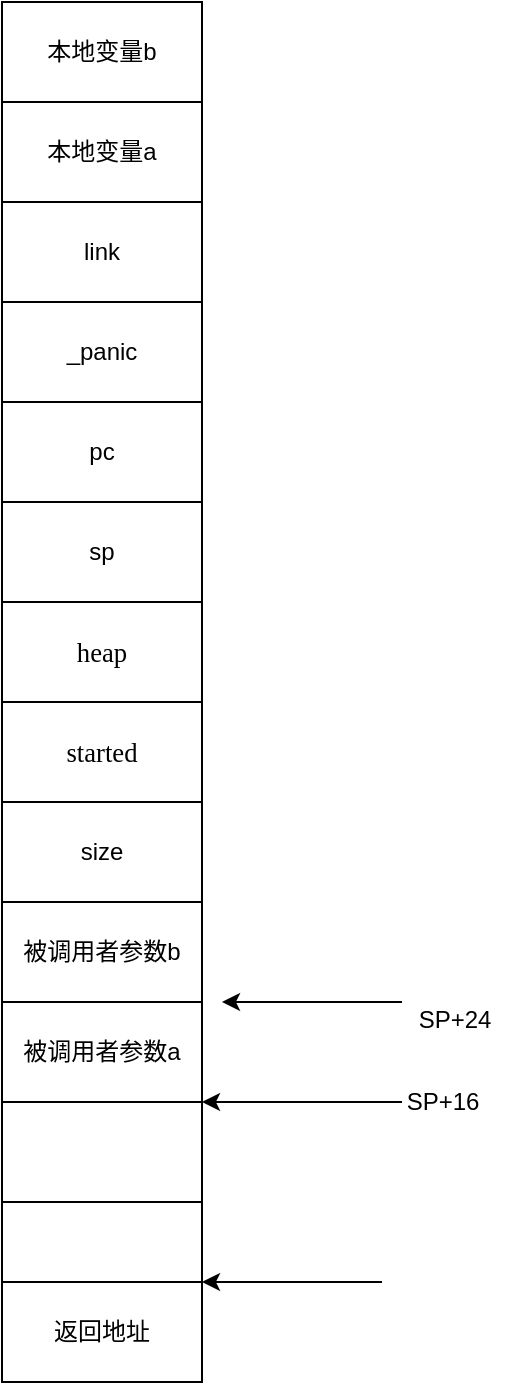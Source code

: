 <mxfile version="13.0.3" type="device"><diagram id="WIjGkyattl7v-1J1VQ7n" name="第 1 页"><mxGraphModel dx="782" dy="1663" grid="1" gridSize="10" guides="1" tooltips="1" connect="1" arrows="1" fold="1" page="1" pageScale="1" pageWidth="827" pageHeight="1169" math="0" shadow="0"><root><mxCell id="0"/><mxCell id="1" parent="0"/><mxCell id="nsxNHxEv1Xghn-LR0hOX-3" value="" style="edgeStyle=orthogonalEdgeStyle;rounded=0;orthogonalLoop=1;jettySize=auto;html=1;" parent="1" source="nsxNHxEv1Xghn-LR0hOX-1" target="nsxNHxEv1Xghn-LR0hOX-2" edge="1"><mxGeometry relative="1" as="geometry"/></mxCell><mxCell id="nsxNHxEv1Xghn-LR0hOX-19" value="" style="edgeStyle=orthogonalEdgeStyle;rounded=0;orthogonalLoop=1;jettySize=auto;html=1;" parent="1" source="nsxNHxEv1Xghn-LR0hOX-1" target="nsxNHxEv1Xghn-LR0hOX-18" edge="1"><mxGeometry relative="1" as="geometry"/></mxCell><mxCell id="nsxNHxEv1Xghn-LR0hOX-1" value="sp" style="rounded=0;whiteSpace=wrap;html=1;" parent="1" vertex="1"><mxGeometry x="70" y="70" width="100" height="50" as="geometry"/></mxCell><mxCell id="nsxNHxEv1Xghn-LR0hOX-21" value="" style="edgeStyle=orthogonalEdgeStyle;rounded=0;orthogonalLoop=1;jettySize=auto;html=1;" parent="1" source="nsxNHxEv1Xghn-LR0hOX-18" target="nsxNHxEv1Xghn-LR0hOX-20" edge="1"><mxGeometry relative="1" as="geometry"/></mxCell><mxCell id="nsxNHxEv1Xghn-LR0hOX-18" value="pc" style="rounded=0;whiteSpace=wrap;html=1;" parent="1" vertex="1"><mxGeometry x="70" y="20" width="100" height="50" as="geometry"/></mxCell><mxCell id="nsxNHxEv1Xghn-LR0hOX-23" value="" style="edgeStyle=orthogonalEdgeStyle;rounded=0;orthogonalLoop=1;jettySize=auto;html=1;" parent="1" source="nsxNHxEv1Xghn-LR0hOX-20" target="nsxNHxEv1Xghn-LR0hOX-22" edge="1"><mxGeometry relative="1" as="geometry"/></mxCell><mxCell id="nsxNHxEv1Xghn-LR0hOX-20" value="_panic" style="rounded=0;whiteSpace=wrap;html=1;" parent="1" vertex="1"><mxGeometry x="70" y="-30" width="100" height="50" as="geometry"/></mxCell><mxCell id="nsxNHxEv1Xghn-LR0hOX-25" value="" style="edgeStyle=orthogonalEdgeStyle;rounded=0;orthogonalLoop=1;jettySize=auto;html=1;" parent="1" source="nsxNHxEv1Xghn-LR0hOX-22" target="nsxNHxEv1Xghn-LR0hOX-24" edge="1"><mxGeometry relative="1" as="geometry"/></mxCell><mxCell id="nsxNHxEv1Xghn-LR0hOX-22" value="link" style="rounded=0;whiteSpace=wrap;html=1;" parent="1" vertex="1"><mxGeometry x="70" y="-80" width="100" height="50" as="geometry"/></mxCell><mxCell id="nsxNHxEv1Xghn-LR0hOX-27" value="" style="edgeStyle=orthogonalEdgeStyle;rounded=0;orthogonalLoop=1;jettySize=auto;html=1;" parent="1" source="nsxNHxEv1Xghn-LR0hOX-24" target="nsxNHxEv1Xghn-LR0hOX-26" edge="1"><mxGeometry relative="1" as="geometry"/></mxCell><mxCell id="nsxNHxEv1Xghn-LR0hOX-24" value="本地变量a" style="rounded=0;whiteSpace=wrap;html=1;" parent="1" vertex="1"><mxGeometry x="70" y="-130" width="100" height="50" as="geometry"/></mxCell><mxCell id="nsxNHxEv1Xghn-LR0hOX-26" value="本地变量b" style="rounded=0;whiteSpace=wrap;html=1;" parent="1" vertex="1"><mxGeometry x="70" y="-180" width="100" height="50" as="geometry"/></mxCell><mxCell id="nsxNHxEv1Xghn-LR0hOX-5" value="" style="edgeStyle=orthogonalEdgeStyle;rounded=0;orthogonalLoop=1;jettySize=auto;html=1;" parent="1" source="nsxNHxEv1Xghn-LR0hOX-2" target="nsxNHxEv1Xghn-LR0hOX-4" edge="1"><mxGeometry relative="1" as="geometry"/></mxCell><mxCell id="nsxNHxEv1Xghn-LR0hOX-2" value="&lt;pre style=&quot;background-color: rgb(255 , 255 , 255) ; font-family: &amp;#34;jetbrains mono&amp;#34; ; font-size: 10pt&quot;&gt;heap&lt;/pre&gt;" style="rounded=0;whiteSpace=wrap;html=1;" parent="1" vertex="1"><mxGeometry x="70" y="120" width="100" height="50" as="geometry"/></mxCell><mxCell id="nsxNHxEv1Xghn-LR0hOX-7" value="" style="edgeStyle=orthogonalEdgeStyle;rounded=0;orthogonalLoop=1;jettySize=auto;html=1;" parent="1" source="nsxNHxEv1Xghn-LR0hOX-4" target="nsxNHxEv1Xghn-LR0hOX-6" edge="1"><mxGeometry relative="1" as="geometry"/></mxCell><mxCell id="nsxNHxEv1Xghn-LR0hOX-4" value="&lt;pre style=&quot;background-color: rgb(255 , 255 , 255) ; font-family: &amp;#34;jetbrains mono&amp;#34; ; font-size: 10pt&quot;&gt;started&lt;/pre&gt;" style="rounded=0;whiteSpace=wrap;html=1;" parent="1" vertex="1"><mxGeometry x="70" y="170" width="100" height="50" as="geometry"/></mxCell><mxCell id="nsxNHxEv1Xghn-LR0hOX-9" value="" style="edgeStyle=orthogonalEdgeStyle;rounded=0;orthogonalLoop=1;jettySize=auto;html=1;" parent="1" source="nsxNHxEv1Xghn-LR0hOX-6" target="nsxNHxEv1Xghn-LR0hOX-8" edge="1"><mxGeometry relative="1" as="geometry"/></mxCell><mxCell id="nsxNHxEv1Xghn-LR0hOX-6" value="size" style="rounded=0;whiteSpace=wrap;html=1;" parent="1" vertex="1"><mxGeometry x="70" y="220" width="100" height="50" as="geometry"/></mxCell><mxCell id="nsxNHxEv1Xghn-LR0hOX-11" value="" style="edgeStyle=orthogonalEdgeStyle;rounded=0;orthogonalLoop=1;jettySize=auto;html=1;" parent="1" source="nsxNHxEv1Xghn-LR0hOX-8" target="nsxNHxEv1Xghn-LR0hOX-10" edge="1"><mxGeometry relative="1" as="geometry"/></mxCell><mxCell id="nsxNHxEv1Xghn-LR0hOX-8" value="被调用者参数b" style="rounded=0;whiteSpace=wrap;html=1;" parent="1" vertex="1"><mxGeometry x="70" y="270" width="100" height="50" as="geometry"/></mxCell><mxCell id="nsxNHxEv1Xghn-LR0hOX-13" value="" style="edgeStyle=orthogonalEdgeStyle;rounded=0;orthogonalLoop=1;jettySize=auto;html=1;" parent="1" source="nsxNHxEv1Xghn-LR0hOX-10" target="nsxNHxEv1Xghn-LR0hOX-12" edge="1"><mxGeometry relative="1" as="geometry"/></mxCell><mxCell id="nsxNHxEv1Xghn-LR0hOX-10" value="被调用者参数a" style="rounded=0;whiteSpace=wrap;html=1;" parent="1" vertex="1"><mxGeometry x="70" y="320" width="100" height="50" as="geometry"/></mxCell><mxCell id="nsxNHxEv1Xghn-LR0hOX-15" value="" style="edgeStyle=orthogonalEdgeStyle;rounded=0;orthogonalLoop=1;jettySize=auto;html=1;" parent="1" source="nsxNHxEv1Xghn-LR0hOX-12" target="nsxNHxEv1Xghn-LR0hOX-14" edge="1"><mxGeometry relative="1" as="geometry"/></mxCell><mxCell id="nsxNHxEv1Xghn-LR0hOX-12" value="" style="rounded=0;whiteSpace=wrap;html=1;" parent="1" vertex="1"><mxGeometry x="70" y="370" width="100" height="50" as="geometry"/></mxCell><mxCell id="nsxNHxEv1Xghn-LR0hOX-17" value="" style="edgeStyle=orthogonalEdgeStyle;rounded=0;orthogonalLoop=1;jettySize=auto;html=1;" parent="1" source="nsxNHxEv1Xghn-LR0hOX-14" target="nsxNHxEv1Xghn-LR0hOX-16" edge="1"><mxGeometry relative="1" as="geometry"/></mxCell><mxCell id="nsxNHxEv1Xghn-LR0hOX-14" value="" style="rounded=0;whiteSpace=wrap;html=1;" parent="1" vertex="1"><mxGeometry x="70" y="420" width="100" height="50" as="geometry"/></mxCell><mxCell id="nsxNHxEv1Xghn-LR0hOX-16" value="&lt;span&gt;返回地址&lt;/span&gt;" style="rounded=0;whiteSpace=wrap;html=1;" parent="1" vertex="1"><mxGeometry x="70" y="460" width="100" height="50" as="geometry"/></mxCell><mxCell id="nsxNHxEv1Xghn-LR0hOX-28" value="" style="endArrow=classic;html=1;entryX=1;entryY=0;entryDx=0;entryDy=0;" parent="1" target="nsxNHxEv1Xghn-LR0hOX-16" edge="1"><mxGeometry width="50" height="50" relative="1" as="geometry"><mxPoint x="260" y="460" as="sourcePoint"/><mxPoint x="190" y="460" as="targetPoint"/><Array as="points"/></mxGeometry></mxCell><mxCell id="nsxNHxEv1Xghn-LR0hOX-32" value="" style="endArrow=classic;html=1;entryX=1;entryY=0;entryDx=0;entryDy=0;" parent="1" target="nsxNHxEv1Xghn-LR0hOX-12" edge="1"><mxGeometry width="50" height="50" relative="1" as="geometry"><mxPoint x="270" y="370" as="sourcePoint"/><mxPoint x="180" y="370" as="targetPoint"/></mxGeometry></mxCell><mxCell id="nsxNHxEv1Xghn-LR0hOX-34" value="SP+16" style="text;html=1;align=center;verticalAlign=middle;resizable=0;points=[];autosize=1;" parent="1" vertex="1"><mxGeometry x="265" y="360" width="50" height="20" as="geometry"/></mxCell><mxCell id="nsxNHxEv1Xghn-LR0hOX-35" value="" style="endArrow=classic;html=1;" parent="1" edge="1"><mxGeometry width="50" height="50" relative="1" as="geometry"><mxPoint x="270" y="320" as="sourcePoint"/><mxPoint x="180" y="320" as="targetPoint"/></mxGeometry></mxCell><mxCell id="nsxNHxEv1Xghn-LR0hOX-36" value="SP+24" style="text;html=1;align=center;verticalAlign=middle;resizable=0;points=[];autosize=1;" parent="1" vertex="1"><mxGeometry x="271" y="319" width="50" height="20" as="geometry"/></mxCell></root></mxGraphModel></diagram></mxfile>